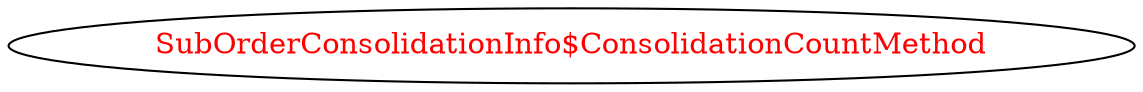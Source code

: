 digraph dependencyGraph {
 concentrate=true;
 ranksep="2.0";
 rankdir="LR"; 
 splines="ortho";
"SubOrderConsolidationInfo$ConsolidationCountMethod" [fontcolor="red"];
}